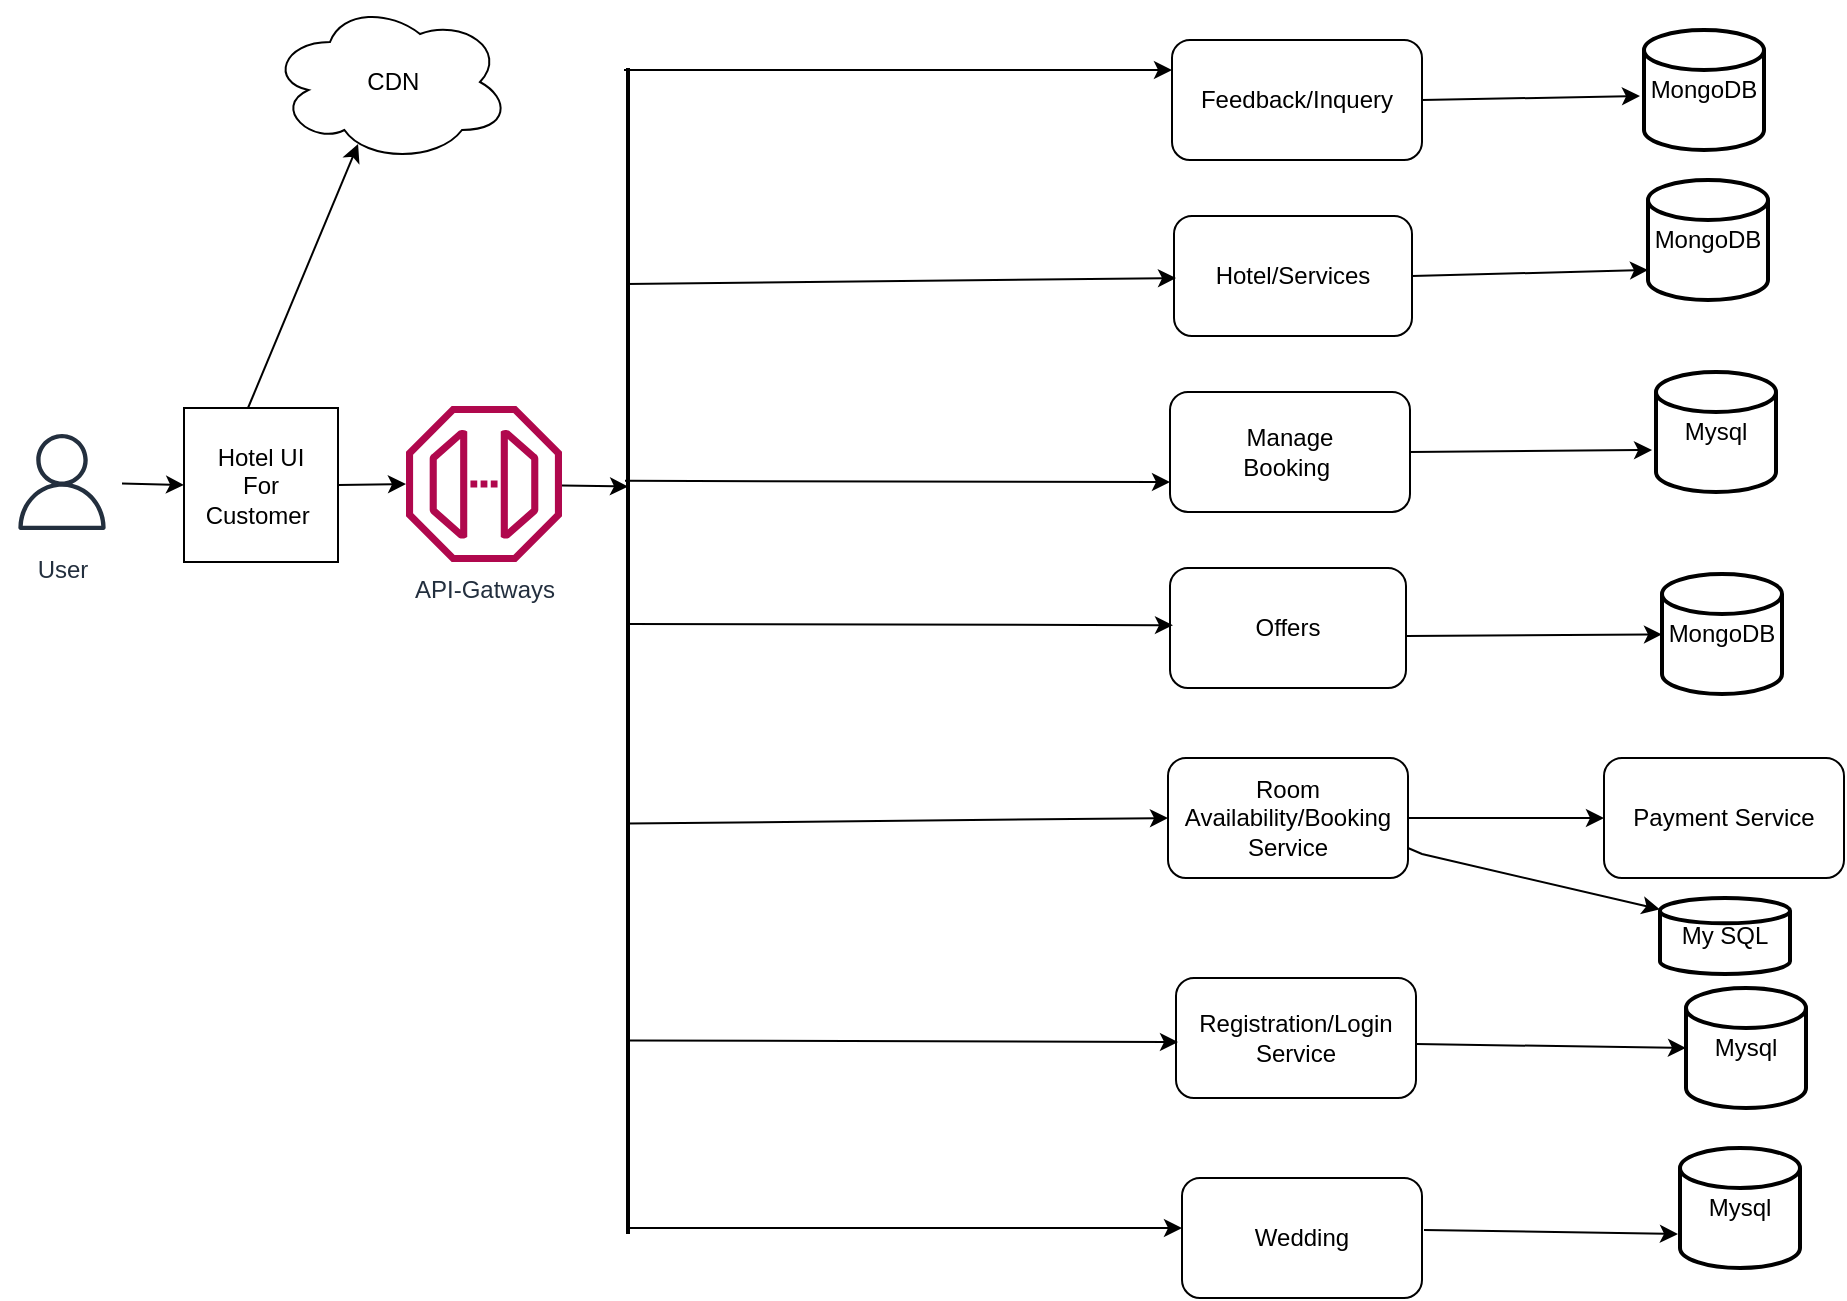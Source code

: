 <mxfile version="21.1.7" type="device" pages="2">
  <diagram name="Hotel-Management-System" id="80Juw8k9cRfiglKgsOTn">
    <mxGraphModel dx="1863" dy="599" grid="1" gridSize="1" guides="1" tooltips="1" connect="1" arrows="1" fold="1" page="1" pageScale="1" pageWidth="827" pageHeight="1169" math="0" shadow="0">
      <root>
        <mxCell id="0" />
        <mxCell id="1" parent="0" />
        <mxCell id="EMu84CpNy0xPtldwITw9-1" value="User" style="sketch=0;outlineConnect=0;fontColor=#232F3E;gradientColor=none;strokeColor=#232F3E;fillColor=#ffffff;dashed=0;verticalLabelPosition=bottom;verticalAlign=top;align=center;html=1;fontSize=12;fontStyle=0;aspect=fixed;shape=mxgraph.aws4.resourceIcon;resIcon=mxgraph.aws4.user;" parent="1" vertex="1">
          <mxGeometry x="-120" y="287" width="60" height="60" as="geometry" />
        </mxCell>
        <mxCell id="EMu84CpNy0xPtldwITw9-4" value="Hotel UI&lt;br&gt;For Customer&amp;nbsp;" style="whiteSpace=wrap;html=1;aspect=fixed;" parent="1" vertex="1">
          <mxGeometry x="-29" y="280" width="77" height="77" as="geometry" />
        </mxCell>
        <mxCell id="EMu84CpNy0xPtldwITw9-15" value="Offers" style="rounded=1;whiteSpace=wrap;html=1;" parent="1" vertex="1">
          <mxGeometry x="464" y="360" width="118" height="60" as="geometry" />
        </mxCell>
        <mxCell id="EMu84CpNy0xPtldwITw9-50" value="" style="edgeStyle=orthogonalEdgeStyle;rounded=0;orthogonalLoop=1;jettySize=auto;html=1;" parent="1" source="EMu84CpNy0xPtldwITw9-17" target="EMu84CpNy0xPtldwITw9-34" edge="1">
          <mxGeometry relative="1" as="geometry" />
        </mxCell>
        <mxCell id="EMu84CpNy0xPtldwITw9-17" value="Room Availability/Booking&lt;br&gt;Service" style="rounded=1;whiteSpace=wrap;html=1;" parent="1" vertex="1">
          <mxGeometry x="463" y="455" width="120" height="60" as="geometry" />
        </mxCell>
        <mxCell id="EMu84CpNy0xPtldwITw9-22" value="Registration/Login&lt;br&gt;Service" style="rounded=1;whiteSpace=wrap;html=1;" parent="1" vertex="1">
          <mxGeometry x="467" y="565" width="120" height="60" as="geometry" />
        </mxCell>
        <mxCell id="EMu84CpNy0xPtldwITw9-24" value="My SQL" style="strokeWidth=2;html=1;shape=mxgraph.flowchart.database;whiteSpace=wrap;" parent="1" vertex="1">
          <mxGeometry x="709" y="525" width="65" height="38" as="geometry" />
        </mxCell>
        <mxCell id="EMu84CpNy0xPtldwITw9-25" value="Wedding" style="rounded=1;whiteSpace=wrap;html=1;" parent="1" vertex="1">
          <mxGeometry x="470" y="665" width="120" height="60" as="geometry" />
        </mxCell>
        <mxCell id="EMu84CpNy0xPtldwITw9-26" value="" style="endArrow=classic;html=1;rounded=0;entryX=0;entryY=0.75;entryDx=0;entryDy=0;exitX=0.175;exitY=0.75;exitDx=0;exitDy=0;exitPerimeter=0;" parent="1" target="EMu84CpNy0xPtldwITw9-31" edge="1">
          <mxGeometry width="50" height="50" relative="1" as="geometry">
            <mxPoint x="191.5" y="316.425" as="sourcePoint" />
            <mxPoint x="294" y="388.9" as="targetPoint" />
            <Array as="points" />
          </mxGeometry>
        </mxCell>
        <mxCell id="EMu84CpNy0xPtldwITw9-30" value="" style="endArrow=classic;html=1;rounded=0;exitX=1;exitY=0.75;exitDx=0;exitDy=0;entryX=0;entryY=0.15;entryDx=0;entryDy=0;entryPerimeter=0;" parent="1" source="EMu84CpNy0xPtldwITw9-17" edge="1" target="EMu84CpNy0xPtldwITw9-24">
          <mxGeometry width="50" height="50" relative="1" as="geometry">
            <mxPoint x="320" y="580" as="sourcePoint" />
            <mxPoint x="529" y="577" as="targetPoint" />
            <Array as="points">
              <mxPoint x="590" y="503" />
            </Array>
          </mxGeometry>
        </mxCell>
        <mxCell id="EMu84CpNy0xPtldwITw9-31" value="Manage&lt;br&gt;Booking&amp;nbsp;" style="rounded=1;whiteSpace=wrap;html=1;" parent="1" vertex="1">
          <mxGeometry x="464" y="272" width="120" height="60" as="geometry" />
        </mxCell>
        <mxCell id="EMu84CpNy0xPtldwITw9-34" value="Payment Service" style="rounded=1;whiteSpace=wrap;html=1;" parent="1" vertex="1">
          <mxGeometry x="681" y="455" width="120" height="60" as="geometry" />
        </mxCell>
        <mxCell id="EMu84CpNy0xPtldwITw9-37" value="" style="endArrow=classic;html=1;rounded=0;entryX=0;entryY=0.5;entryDx=0;entryDy=0;exitX=0.648;exitY=0.5;exitDx=0;exitDy=0;exitPerimeter=0;" parent="1" edge="1" target="EMu84CpNy0xPtldwITw9-17" source="EMu84CpNy0xPtldwITw9-41">
          <mxGeometry width="50" height="50" relative="1" as="geometry">
            <mxPoint x="190" y="485" as="sourcePoint" />
            <mxPoint x="323" y="490" as="targetPoint" />
            <Array as="points" />
          </mxGeometry>
        </mxCell>
        <mxCell id="EMu84CpNy0xPtldwITw9-38" value="MongoDB" style="strokeWidth=2;html=1;shape=mxgraph.flowchart.database;whiteSpace=wrap;" parent="1" vertex="1">
          <mxGeometry x="710" y="363" width="60" height="60" as="geometry" />
        </mxCell>
        <mxCell id="EMu84CpNy0xPtldwITw9-41" value="" style="line;strokeWidth=2;direction=south;html=1;" parent="1" vertex="1">
          <mxGeometry x="188" y="110" width="10" height="583" as="geometry" />
        </mxCell>
        <mxCell id="EMu84CpNy0xPtldwITw9-42" value="MongoDB" style="strokeWidth=2;html=1;shape=mxgraph.flowchart.database;whiteSpace=wrap;" parent="1" vertex="1">
          <mxGeometry x="703" y="166" width="60" height="60" as="geometry" />
        </mxCell>
        <mxCell id="EMu84CpNy0xPtldwITw9-45" value="Mysql" style="strokeWidth=2;html=1;shape=mxgraph.flowchart.database;whiteSpace=wrap;" parent="1" vertex="1">
          <mxGeometry x="707" y="262" width="60" height="60" as="geometry" />
        </mxCell>
        <mxCell id="EMu84CpNy0xPtldwITw9-46" value="Hotel/Services" style="rounded=1;whiteSpace=wrap;html=1;" parent="1" vertex="1">
          <mxGeometry x="466" y="184" width="119" height="60" as="geometry" />
        </mxCell>
        <mxCell id="EMu84CpNy0xPtldwITw9-52" value="Feedback/Inquery" style="rounded=1;whiteSpace=wrap;html=1;" parent="1" vertex="1">
          <mxGeometry x="465" y="96" width="125" height="60" as="geometry" />
        </mxCell>
        <mxCell id="EMu84CpNy0xPtldwITw9-54" value="" style="endArrow=classic;html=1;rounded=0;entryX=0;entryY=0.25;entryDx=0;entryDy=0;" parent="1" target="EMu84CpNy0xPtldwITw9-52" edge="1">
          <mxGeometry width="50" height="50" relative="1" as="geometry">
            <mxPoint x="191" y="111" as="sourcePoint" />
            <mxPoint x="318" y="111" as="targetPoint" />
          </mxGeometry>
        </mxCell>
        <mxCell id="5cJmgKicxko7aG0K_Mgu-1" value="" style="endArrow=classic;html=1;rounded=0;entryX=0;entryY=0.75;entryDx=0;entryDy=0;entryPerimeter=0;exitX=1;exitY=0.5;exitDx=0;exitDy=0;" edge="1" parent="1" source="EMu84CpNy0xPtldwITw9-46" target="EMu84CpNy0xPtldwITw9-42">
          <mxGeometry width="50" height="50" relative="1" as="geometry">
            <mxPoint x="456" y="218" as="sourcePoint" />
            <mxPoint x="506" y="168" as="targetPoint" />
            <Array as="points" />
          </mxGeometry>
        </mxCell>
        <mxCell id="5cJmgKicxko7aG0K_Mgu-2" value="&amp;nbsp;CDN" style="ellipse;shape=cloud;whiteSpace=wrap;html=1;" vertex="1" parent="1">
          <mxGeometry x="14" y="77" width="120" height="80" as="geometry" />
        </mxCell>
        <mxCell id="5cJmgKicxko7aG0K_Mgu-6" value="" style="endArrow=classic;html=1;rounded=0;entryX=0;entryY=0.5;entryDx=0;entryDy=0;exitX=1;exitY=0.5;exitDx=0;exitDy=0;" edge="1" parent="1" source="EMu84CpNy0xPtldwITw9-4" target="5cJmgKicxko7aG0K_Mgu-5">
          <mxGeometry width="50" height="50" relative="1" as="geometry">
            <mxPoint x="89" y="312" as="sourcePoint" />
            <mxPoint x="464" y="302" as="targetPoint" />
            <Array as="points" />
          </mxGeometry>
        </mxCell>
        <mxCell id="5cJmgKicxko7aG0K_Mgu-5" value="API-Gatways" style="sketch=0;outlineConnect=0;fontColor=#232F3E;gradientColor=none;fillColor=#B0084D;strokeColor=none;dashed=0;verticalLabelPosition=bottom;verticalAlign=top;align=center;html=1;fontSize=12;fontStyle=0;aspect=fixed;pointerEvents=1;shape=mxgraph.aws4.endpoint;" vertex="1" parent="1">
          <mxGeometry x="82" y="279" width="78" height="78" as="geometry" />
        </mxCell>
        <mxCell id="5cJmgKicxko7aG0K_Mgu-7" value="" style="endArrow=classic;html=1;rounded=0;entryX=0;entryY=0.5;entryDx=0;entryDy=0;" edge="1" parent="1" source="EMu84CpNy0xPtldwITw9-1" target="EMu84CpNy0xPtldwITw9-4">
          <mxGeometry width="50" height="50" relative="1" as="geometry">
            <mxPoint x="-70" y="321" as="sourcePoint" />
            <mxPoint x="-20" y="271" as="targetPoint" />
          </mxGeometry>
        </mxCell>
        <mxCell id="5cJmgKicxko7aG0K_Mgu-8" value="" style="endArrow=classic;html=1;rounded=0;entryX=0.367;entryY=0.888;entryDx=0;entryDy=0;entryPerimeter=0;" edge="1" parent="1" target="5cJmgKicxko7aG0K_Mgu-2">
          <mxGeometry width="50" height="50" relative="1" as="geometry">
            <mxPoint x="3" y="280" as="sourcePoint" />
            <mxPoint x="58" y="184" as="targetPoint" />
          </mxGeometry>
        </mxCell>
        <mxCell id="5cJmgKicxko7aG0K_Mgu-9" value="" style="endArrow=classic;html=1;rounded=0;" edge="1" parent="1" target="EMu84CpNy0xPtldwITw9-38">
          <mxGeometry width="50" height="50" relative="1" as="geometry">
            <mxPoint x="582" y="394" as="sourcePoint" />
            <mxPoint x="632" y="344" as="targetPoint" />
            <Array as="points" />
          </mxGeometry>
        </mxCell>
        <mxCell id="5cJmgKicxko7aG0K_Mgu-10" value="" style="endArrow=classic;html=1;rounded=0;" edge="1" parent="1">
          <mxGeometry width="50" height="50" relative="1" as="geometry">
            <mxPoint x="192" y="218" as="sourcePoint" />
            <mxPoint x="467" y="215" as="targetPoint" />
            <Array as="points" />
          </mxGeometry>
        </mxCell>
        <mxCell id="5cJmgKicxko7aG0K_Mgu-11" value="" style="endArrow=classic;html=1;rounded=0;entryX=0.359;entryY=0.5;entryDx=0;entryDy=0;entryPerimeter=0;" edge="1" parent="1" source="5cJmgKicxko7aG0K_Mgu-5" target="EMu84CpNy0xPtldwITw9-41">
          <mxGeometry width="50" height="50" relative="1" as="geometry">
            <mxPoint x="158" y="322" as="sourcePoint" />
            <mxPoint x="194" y="244.833" as="targetPoint" />
          </mxGeometry>
        </mxCell>
        <mxCell id="X-IXCEyXQTT2BmJpGRBM-1" value="" style="endArrow=classic;html=1;rounded=0;entryX=-0.033;entryY=0.65;entryDx=0;entryDy=0;entryPerimeter=0;exitX=1;exitY=0.5;exitDx=0;exitDy=0;" edge="1" parent="1" source="EMu84CpNy0xPtldwITw9-31" target="EMu84CpNy0xPtldwITw9-45">
          <mxGeometry width="50" height="50" relative="1" as="geometry">
            <mxPoint x="582" y="304" as="sourcePoint" />
            <mxPoint x="632" y="254" as="targetPoint" />
          </mxGeometry>
        </mxCell>
        <mxCell id="X-IXCEyXQTT2BmJpGRBM-2" value="Mysql" style="strokeWidth=2;html=1;shape=mxgraph.flowchart.database;whiteSpace=wrap;" vertex="1" parent="1">
          <mxGeometry x="719" y="650" width="60" height="60" as="geometry" />
        </mxCell>
        <mxCell id="X-IXCEyXQTT2BmJpGRBM-4" value="Mysql" style="strokeWidth=2;html=1;shape=mxgraph.flowchart.database;whiteSpace=wrap;" vertex="1" parent="1">
          <mxGeometry x="722" y="570" width="60" height="60" as="geometry" />
        </mxCell>
        <mxCell id="X-IXCEyXQTT2BmJpGRBM-7" value="" style="endArrow=classic;html=1;rounded=0;entryX=0;entryY=0.75;entryDx=0;entryDy=0;exitX=0.175;exitY=0.75;exitDx=0;exitDy=0;exitPerimeter=0;" edge="1" parent="1">
          <mxGeometry width="50" height="50" relative="1" as="geometry">
            <mxPoint x="193" y="388.005" as="sourcePoint" />
            <mxPoint x="465.5" y="388.58" as="targetPoint" />
            <Array as="points" />
          </mxGeometry>
        </mxCell>
        <mxCell id="X-IXCEyXQTT2BmJpGRBM-8" value="" style="endArrow=classic;html=1;rounded=0;exitX=0.834;exitY=0.5;exitDx=0;exitDy=0;exitPerimeter=0;" edge="1" parent="1" source="EMu84CpNy0xPtldwITw9-41">
          <mxGeometry width="50" height="50" relative="1" as="geometry">
            <mxPoint x="197" y="597" as="sourcePoint" />
            <mxPoint x="468" y="597" as="targetPoint" />
          </mxGeometry>
        </mxCell>
        <mxCell id="X-IXCEyXQTT2BmJpGRBM-9" value="" style="endArrow=classic;html=1;rounded=0;" edge="1" parent="1">
          <mxGeometry width="50" height="50" relative="1" as="geometry">
            <mxPoint x="192" y="690" as="sourcePoint" />
            <mxPoint x="470" y="690" as="targetPoint" />
            <Array as="points" />
          </mxGeometry>
        </mxCell>
        <mxCell id="X-IXCEyXQTT2BmJpGRBM-10" value="" style="endArrow=classic;html=1;rounded=0;entryX=-0.017;entryY=0.717;entryDx=0;entryDy=0;entryPerimeter=0;" edge="1" parent="1" target="X-IXCEyXQTT2BmJpGRBM-2">
          <mxGeometry width="50" height="50" relative="1" as="geometry">
            <mxPoint x="591" y="691" as="sourcePoint" />
            <mxPoint x="641" y="641" as="targetPoint" />
          </mxGeometry>
        </mxCell>
        <mxCell id="X-IXCEyXQTT2BmJpGRBM-11" value="" style="endArrow=classic;html=1;rounded=0;entryX=0;entryY=0.5;entryDx=0;entryDy=0;entryPerimeter=0;" edge="1" parent="1" target="X-IXCEyXQTT2BmJpGRBM-4">
          <mxGeometry width="50" height="50" relative="1" as="geometry">
            <mxPoint x="587" y="598" as="sourcePoint" />
            <mxPoint x="637" y="548" as="targetPoint" />
          </mxGeometry>
        </mxCell>
        <mxCell id="X-IXCEyXQTT2BmJpGRBM-12" value="MongoDB" style="strokeWidth=2;html=1;shape=mxgraph.flowchart.database;whiteSpace=wrap;" vertex="1" parent="1">
          <mxGeometry x="701" y="91" width="60" height="60" as="geometry" />
        </mxCell>
        <mxCell id="X-IXCEyXQTT2BmJpGRBM-13" value="" style="endArrow=classic;html=1;rounded=0;exitX=1;exitY=0.5;exitDx=0;exitDy=0;" edge="1" parent="1" source="EMu84CpNy0xPtldwITw9-52">
          <mxGeometry width="50" height="50" relative="1" as="geometry">
            <mxPoint x="590" y="133" as="sourcePoint" />
            <mxPoint x="699" y="124" as="targetPoint" />
            <Array as="points" />
          </mxGeometry>
        </mxCell>
      </root>
    </mxGraphModel>
  </diagram>
  <diagram id="ycPYo-3dI9VU-j2H0n3i" name="Page-2">
    <mxGraphModel dx="1036" dy="599" grid="1" gridSize="10" guides="1" tooltips="1" connect="1" arrows="1" fold="1" page="1" pageScale="1" pageWidth="827" pageHeight="1169" math="0" shadow="0">
      <root>
        <mxCell id="0" />
        <mxCell id="1" parent="0" />
      </root>
    </mxGraphModel>
  </diagram>
</mxfile>
